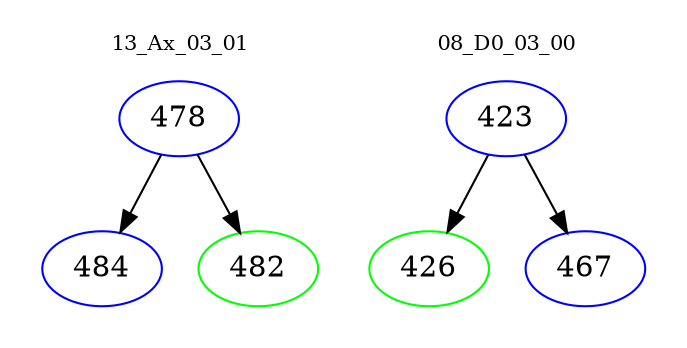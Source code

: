 digraph{
subgraph cluster_0 {
color = white
label = "13_Ax_03_01";
fontsize=10;
T0_478 [label="478", color="blue"]
T0_478 -> T0_484 [color="black"]
T0_484 [label="484", color="blue"]
T0_478 -> T0_482 [color="black"]
T0_482 [label="482", color="green"]
}
subgraph cluster_1 {
color = white
label = "08_D0_03_00";
fontsize=10;
T1_423 [label="423", color="blue"]
T1_423 -> T1_426 [color="black"]
T1_426 [label="426", color="green"]
T1_423 -> T1_467 [color="black"]
T1_467 [label="467", color="blue"]
}
}
